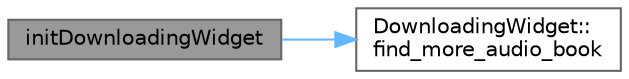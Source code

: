 digraph "initDownloadingWidget"
{
 // LATEX_PDF_SIZE
  bgcolor="transparent";
  edge [fontname=Helvetica,fontsize=10,labelfontname=Helvetica,labelfontsize=10];
  node [fontname=Helvetica,fontsize=10,shape=box,height=0.2,width=0.4];
  rankdir="LR";
  Node1 [id="Node000001",label="initDownloadingWidget",height=0.2,width=0.4,color="gray40", fillcolor="grey60", style="filled", fontcolor="black",tooltip="初始化下载中控件"];
  Node1 -> Node2 [id="edge1_Node000001_Node000002",color="steelblue1",style="solid",tooltip=" "];
  Node2 [id="Node000002",label="DownloadingWidget::\lfind_more_audio_book",height=0.2,width=0.4,color="grey40", fillcolor="white", style="filled",URL="$class_downloading_widget.html#a6727d395f86be2f115ee7aed03ff2e71",tooltip="查找更多有声书的信号"];
}
